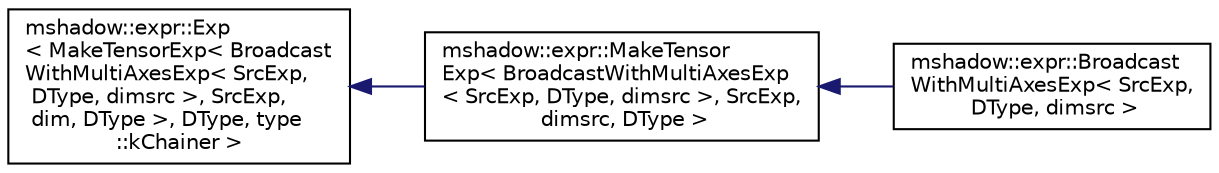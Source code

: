 digraph "Graphical Class Hierarchy"
{
 // LATEX_PDF_SIZE
  edge [fontname="Helvetica",fontsize="10",labelfontname="Helvetica",labelfontsize="10"];
  node [fontname="Helvetica",fontsize="10",shape=record];
  rankdir="LR";
  Node0 [label="mshadow::expr::Exp\l\< MakeTensorExp\< Broadcast\lWithMultiAxesExp\< SrcExp,\l DType, dimsrc \>, SrcExp,\l dim, DType \>, DType, type\l::kChainer \>",height=0.2,width=0.4,color="black", fillcolor="white", style="filled",URL="$structmshadow_1_1expr_1_1Exp.html",tooltip=" "];
  Node0 -> Node1 [dir="back",color="midnightblue",fontsize="10",style="solid",fontname="Helvetica"];
  Node1 [label="mshadow::expr::MakeTensor\lExp\< BroadcastWithMultiAxesExp\l\< SrcExp, DType, dimsrc \>, SrcExp,\l dimsrc, DType \>",height=0.2,width=0.4,color="black", fillcolor="white", style="filled",URL="$structmshadow_1_1expr_1_1MakeTensorExp.html",tooltip=" "];
  Node1 -> Node2 [dir="back",color="midnightblue",fontsize="10",style="solid",fontname="Helvetica"];
  Node2 [label="mshadow::expr::Broadcast\lWithMultiAxesExp\< SrcExp,\l DType, dimsrc \>",height=0.2,width=0.4,color="black", fillcolor="white", style="filled",URL="$structmshadow_1_1expr_1_1BroadcastWithMultiAxesExp.html",tooltip="Broadcasting the tensor in multiple axes. The dimension of the source tensor in the given axes must b..."];
}
